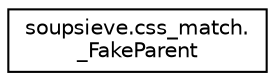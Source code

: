 digraph "Graphical Class Hierarchy"
{
 // LATEX_PDF_SIZE
  edge [fontname="Helvetica",fontsize="10",labelfontname="Helvetica",labelfontsize="10"];
  node [fontname="Helvetica",fontsize="10",shape=record];
  rankdir="LR";
  Node0 [label="soupsieve.css_match.\l_FakeParent",height=0.2,width=0.4,color="black", fillcolor="white", style="filled",URL="$classsoupsieve_1_1css__match_1_1__FakeParent.html",tooltip=" "];
}
